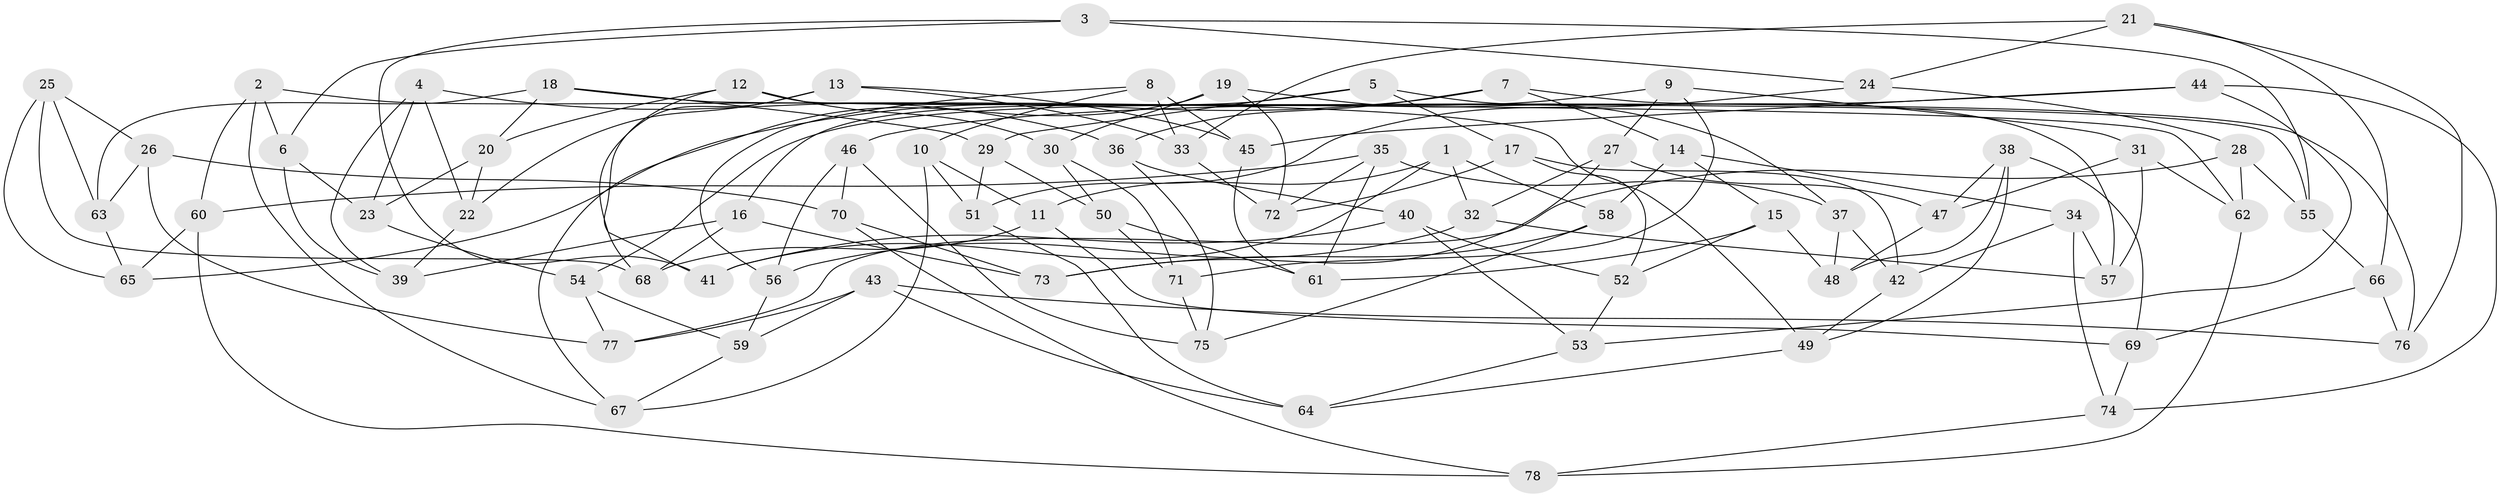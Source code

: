 // Generated by graph-tools (version 1.1) at 2025/16/03/09/25 04:16:42]
// undirected, 78 vertices, 156 edges
graph export_dot {
graph [start="1"]
  node [color=gray90,style=filled];
  1;
  2;
  3;
  4;
  5;
  6;
  7;
  8;
  9;
  10;
  11;
  12;
  13;
  14;
  15;
  16;
  17;
  18;
  19;
  20;
  21;
  22;
  23;
  24;
  25;
  26;
  27;
  28;
  29;
  30;
  31;
  32;
  33;
  34;
  35;
  36;
  37;
  38;
  39;
  40;
  41;
  42;
  43;
  44;
  45;
  46;
  47;
  48;
  49;
  50;
  51;
  52;
  53;
  54;
  55;
  56;
  57;
  58;
  59;
  60;
  61;
  62;
  63;
  64;
  65;
  66;
  67;
  68;
  69;
  70;
  71;
  72;
  73;
  74;
  75;
  76;
  77;
  78;
  1 -- 32;
  1 -- 11;
  1 -- 58;
  1 -- 41;
  2 -- 6;
  2 -- 60;
  2 -- 49;
  2 -- 67;
  3 -- 41;
  3 -- 24;
  3 -- 6;
  3 -- 55;
  4 -- 22;
  4 -- 23;
  4 -- 36;
  4 -- 39;
  5 -- 57;
  5 -- 16;
  5 -- 29;
  5 -- 17;
  6 -- 23;
  6 -- 39;
  7 -- 36;
  7 -- 65;
  7 -- 14;
  7 -- 76;
  8 -- 45;
  8 -- 10;
  8 -- 33;
  8 -- 56;
  9 -- 31;
  9 -- 27;
  9 -- 54;
  9 -- 71;
  10 -- 51;
  10 -- 67;
  10 -- 11;
  11 -- 68;
  11 -- 69;
  12 -- 30;
  12 -- 55;
  12 -- 41;
  12 -- 20;
  13 -- 22;
  13 -- 33;
  13 -- 68;
  13 -- 45;
  14 -- 15;
  14 -- 34;
  14 -- 58;
  15 -- 61;
  15 -- 48;
  15 -- 52;
  16 -- 39;
  16 -- 73;
  16 -- 68;
  17 -- 52;
  17 -- 42;
  17 -- 72;
  18 -- 29;
  18 -- 63;
  18 -- 20;
  18 -- 62;
  19 -- 72;
  19 -- 30;
  19 -- 37;
  19 -- 67;
  20 -- 22;
  20 -- 23;
  21 -- 33;
  21 -- 24;
  21 -- 66;
  21 -- 76;
  22 -- 39;
  23 -- 54;
  24 -- 28;
  24 -- 51;
  25 -- 68;
  25 -- 65;
  25 -- 63;
  25 -- 26;
  26 -- 70;
  26 -- 77;
  26 -- 63;
  27 -- 73;
  27 -- 32;
  27 -- 47;
  28 -- 55;
  28 -- 62;
  28 -- 77;
  29 -- 51;
  29 -- 50;
  30 -- 71;
  30 -- 50;
  31 -- 47;
  31 -- 57;
  31 -- 62;
  32 -- 56;
  32 -- 57;
  33 -- 72;
  34 -- 57;
  34 -- 42;
  34 -- 74;
  35 -- 72;
  35 -- 61;
  35 -- 37;
  35 -- 60;
  36 -- 40;
  36 -- 75;
  37 -- 48;
  37 -- 42;
  38 -- 47;
  38 -- 48;
  38 -- 49;
  38 -- 69;
  40 -- 41;
  40 -- 52;
  40 -- 53;
  42 -- 49;
  43 -- 59;
  43 -- 76;
  43 -- 77;
  43 -- 64;
  44 -- 53;
  44 -- 45;
  44 -- 74;
  44 -- 46;
  45 -- 61;
  46 -- 70;
  46 -- 56;
  46 -- 75;
  47 -- 48;
  49 -- 64;
  50 -- 71;
  50 -- 61;
  51 -- 64;
  52 -- 53;
  53 -- 64;
  54 -- 77;
  54 -- 59;
  55 -- 66;
  56 -- 59;
  58 -- 75;
  58 -- 73;
  59 -- 67;
  60 -- 65;
  60 -- 78;
  62 -- 78;
  63 -- 65;
  66 -- 76;
  66 -- 69;
  69 -- 74;
  70 -- 73;
  70 -- 78;
  71 -- 75;
  74 -- 78;
}
